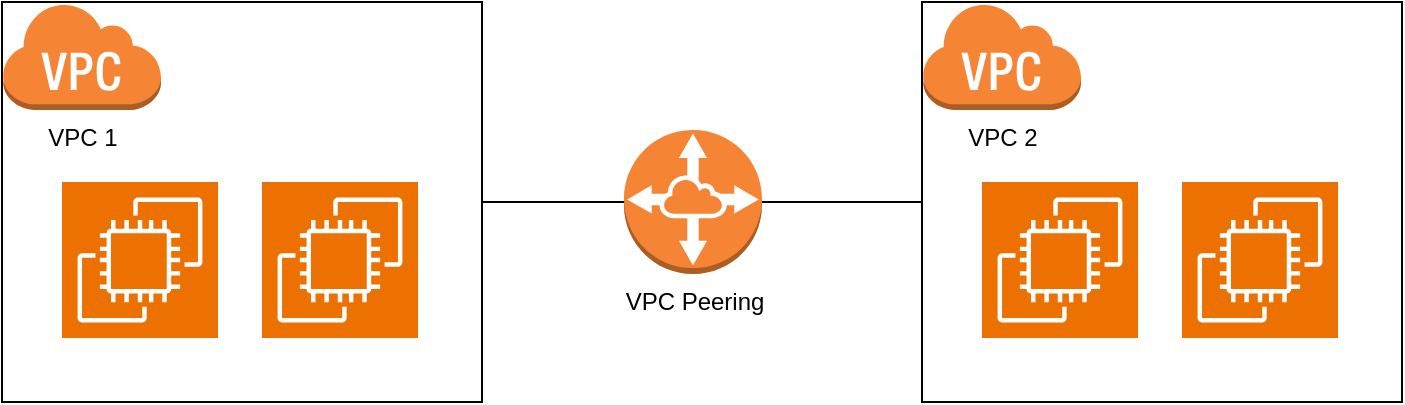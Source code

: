 <mxfile version="22.1.16" type="github">
  <diagram name="Page-1" id="CfPhxubAThxPsIM4zqMm">
    <mxGraphModel dx="794" dy="412" grid="1" gridSize="10" guides="1" tooltips="1" connect="1" arrows="1" fold="1" page="1" pageScale="1" pageWidth="850" pageHeight="1100" math="0" shadow="0">
      <root>
        <mxCell id="0" />
        <mxCell id="1" parent="0" />
        <mxCell id="__mGucA1s56IK2qkBag--1" value="" style="rounded=0;whiteSpace=wrap;html=1;" vertex="1" parent="1">
          <mxGeometry x="80" y="40" width="240" height="200" as="geometry" />
        </mxCell>
        <mxCell id="__mGucA1s56IK2qkBag--2" value="VPC Peering" style="outlineConnect=0;dashed=0;verticalLabelPosition=bottom;verticalAlign=top;align=center;html=1;shape=mxgraph.aws3.vpc_peering;fillColor=#F58534;gradientColor=none;" vertex="1" parent="1">
          <mxGeometry x="391" y="104" width="69" height="72" as="geometry" />
        </mxCell>
        <mxCell id="__mGucA1s56IK2qkBag--3" value="VPC 1" style="outlineConnect=0;dashed=0;verticalLabelPosition=bottom;verticalAlign=top;align=center;html=1;shape=mxgraph.aws3.virtual_private_cloud;fillColor=#F58534;gradientColor=none;" vertex="1" parent="1">
          <mxGeometry x="80" y="40" width="79.5" height="54" as="geometry" />
        </mxCell>
        <mxCell id="__mGucA1s56IK2qkBag--4" value="" style="rounded=0;whiteSpace=wrap;html=1;" vertex="1" parent="1">
          <mxGeometry x="540" y="40" width="240" height="200" as="geometry" />
        </mxCell>
        <mxCell id="__mGucA1s56IK2qkBag--5" value="VPC 2" style="outlineConnect=0;dashed=0;verticalLabelPosition=bottom;verticalAlign=top;align=center;html=1;shape=mxgraph.aws3.virtual_private_cloud;fillColor=#F58534;gradientColor=none;" vertex="1" parent="1">
          <mxGeometry x="540" y="40" width="79.5" height="54" as="geometry" />
        </mxCell>
        <mxCell id="__mGucA1s56IK2qkBag--6" value="" style="endArrow=none;html=1;rounded=0;exitX=1;exitY=0.5;exitDx=0;exitDy=0;" edge="1" parent="1" source="__mGucA1s56IK2qkBag--1" target="__mGucA1s56IK2qkBag--2">
          <mxGeometry width="50" height="50" relative="1" as="geometry">
            <mxPoint x="380" y="240" as="sourcePoint" />
            <mxPoint x="430" y="190" as="targetPoint" />
          </mxGeometry>
        </mxCell>
        <mxCell id="__mGucA1s56IK2qkBag--7" value="" style="endArrow=none;html=1;rounded=0;entryX=0;entryY=0.5;entryDx=0;entryDy=0;" edge="1" parent="1" source="__mGucA1s56IK2qkBag--2" target="__mGucA1s56IK2qkBag--4">
          <mxGeometry width="50" height="50" relative="1" as="geometry">
            <mxPoint x="380" y="240" as="sourcePoint" />
            <mxPoint x="430" y="190" as="targetPoint" />
          </mxGeometry>
        </mxCell>
        <mxCell id="__mGucA1s56IK2qkBag--8" value="" style="sketch=0;points=[[0,0,0],[0.25,0,0],[0.5,0,0],[0.75,0,0],[1,0,0],[0,1,0],[0.25,1,0],[0.5,1,0],[0.75,1,0],[1,1,0],[0,0.25,0],[0,0.5,0],[0,0.75,0],[1,0.25,0],[1,0.5,0],[1,0.75,0]];outlineConnect=0;fontColor=#232F3E;fillColor=#ED7100;strokeColor=#ffffff;dashed=0;verticalLabelPosition=bottom;verticalAlign=top;align=center;html=1;fontSize=12;fontStyle=0;aspect=fixed;shape=mxgraph.aws4.resourceIcon;resIcon=mxgraph.aws4.ec2;" vertex="1" parent="1">
          <mxGeometry x="110" y="130" width="78" height="78" as="geometry" />
        </mxCell>
        <mxCell id="__mGucA1s56IK2qkBag--9" value="" style="sketch=0;points=[[0,0,0],[0.25,0,0],[0.5,0,0],[0.75,0,0],[1,0,0],[0,1,0],[0.25,1,0],[0.5,1,0],[0.75,1,0],[1,1,0],[0,0.25,0],[0,0.5,0],[0,0.75,0],[1,0.25,0],[1,0.5,0],[1,0.75,0]];outlineConnect=0;fontColor=#232F3E;fillColor=#ED7100;strokeColor=#ffffff;dashed=0;verticalLabelPosition=bottom;verticalAlign=top;align=center;html=1;fontSize=12;fontStyle=0;aspect=fixed;shape=mxgraph.aws4.resourceIcon;resIcon=mxgraph.aws4.ec2;" vertex="1" parent="1">
          <mxGeometry x="210" y="130" width="78" height="78" as="geometry" />
        </mxCell>
        <mxCell id="__mGucA1s56IK2qkBag--10" value="" style="sketch=0;points=[[0,0,0],[0.25,0,0],[0.5,0,0],[0.75,0,0],[1,0,0],[0,1,0],[0.25,1,0],[0.5,1,0],[0.75,1,0],[1,1,0],[0,0.25,0],[0,0.5,0],[0,0.75,0],[1,0.25,0],[1,0.5,0],[1,0.75,0]];outlineConnect=0;fontColor=#232F3E;fillColor=#ED7100;strokeColor=#ffffff;dashed=0;verticalLabelPosition=bottom;verticalAlign=top;align=center;html=1;fontSize=12;fontStyle=0;aspect=fixed;shape=mxgraph.aws4.resourceIcon;resIcon=mxgraph.aws4.ec2;" vertex="1" parent="1">
          <mxGeometry x="570" y="130" width="78" height="78" as="geometry" />
        </mxCell>
        <mxCell id="__mGucA1s56IK2qkBag--11" value="" style="sketch=0;points=[[0,0,0],[0.25,0,0],[0.5,0,0],[0.75,0,0],[1,0,0],[0,1,0],[0.25,1,0],[0.5,1,0],[0.75,1,0],[1,1,0],[0,0.25,0],[0,0.5,0],[0,0.75,0],[1,0.25,0],[1,0.5,0],[1,0.75,0]];outlineConnect=0;fontColor=#232F3E;fillColor=#ED7100;strokeColor=#ffffff;dashed=0;verticalLabelPosition=bottom;verticalAlign=top;align=center;html=1;fontSize=12;fontStyle=0;aspect=fixed;shape=mxgraph.aws4.resourceIcon;resIcon=mxgraph.aws4.ec2;" vertex="1" parent="1">
          <mxGeometry x="670" y="130" width="78" height="78" as="geometry" />
        </mxCell>
      </root>
    </mxGraphModel>
  </diagram>
</mxfile>
